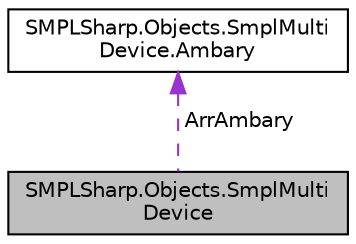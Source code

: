 digraph "SMPLSharp.Objects.SmplMultiDevice"
{
  edge [fontname="Helvetica",fontsize="10",labelfontname="Helvetica",labelfontsize="10"];
  node [fontname="Helvetica",fontsize="10",shape=record];
  Node1 [label="SMPLSharp.Objects.SmplMulti\lDevice",height=0.2,width=0.4,color="black", fillcolor="grey75", style="filled" fontcolor="black"];
  Node2 -> Node1 [dir="back",color="darkorchid3",fontsize="10",style="dashed",label=" ArrAmbary" ,fontname="Helvetica"];
  Node2 [label="SMPLSharp.Objects.SmplMulti\lDevice.Ambary",height=0.2,width=0.4,color="black", fillcolor="white", style="filled",URL="$d1/df4/struct_s_m_p_l_sharp_1_1_objects_1_1_smpl_multi_device_1_1_ambary.html",tooltip="Канал прибора "];
}
